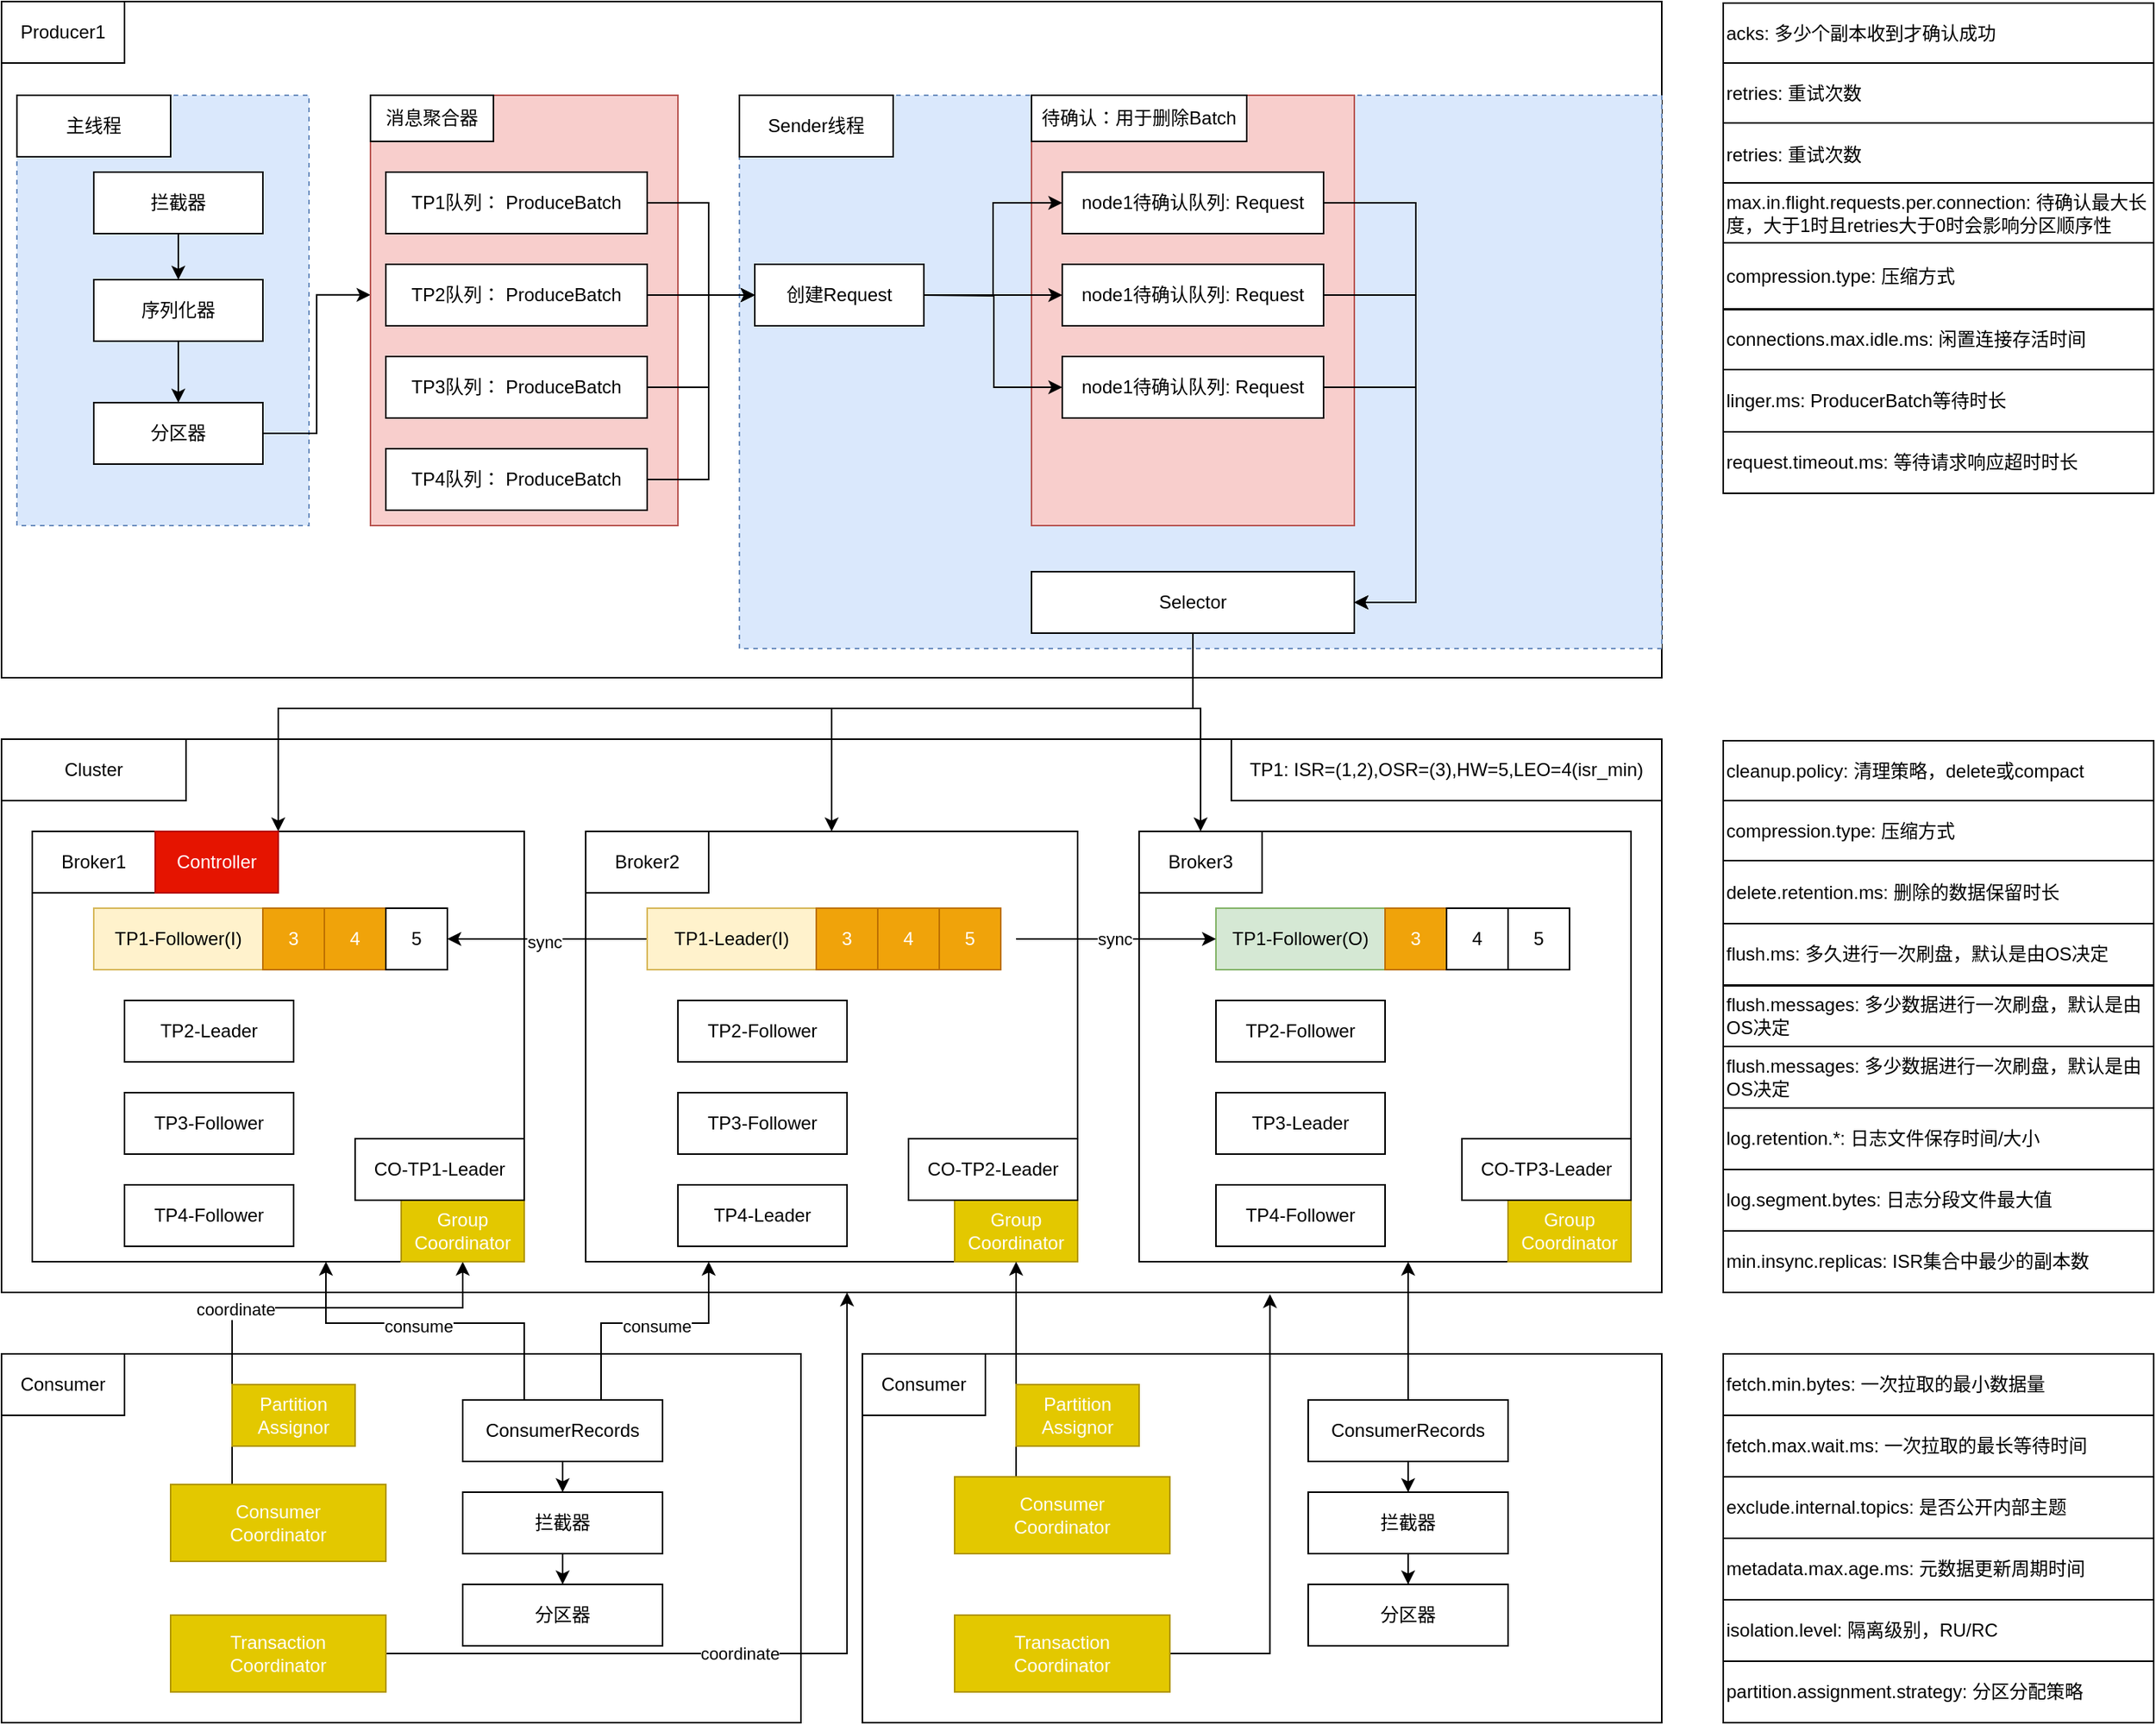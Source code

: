 <mxfile version="14.3.2" type="github">
  <diagram id="fw-UlmHIZEO9z2KH26Mo" name="第 1 页">
    <mxGraphModel dx="2860" dy="1131" grid="1" gridSize="10" guides="1" tooltips="1" connect="1" arrows="1" fold="1" page="1" pageScale="1" pageWidth="827" pageHeight="1169" math="0" shadow="0">
      <root>
        <mxCell id="0" />
        <mxCell id="1" parent="0" />
        <mxCell id="Mm7q6FhFy1PGKrhhCFDG-31" value="" style="rounded=0;whiteSpace=wrap;html=1;" vertex="1" parent="1">
          <mxGeometry x="-760" y="920" width="520" height="240" as="geometry" />
        </mxCell>
        <mxCell id="Le9utmZX3Mdmg1YGm_us-77" value="" style="rounded=0;whiteSpace=wrap;html=1;" parent="1" vertex="1">
          <mxGeometry x="-760" y="520" width="1080" height="360" as="geometry" />
        </mxCell>
        <mxCell id="Le9utmZX3Mdmg1YGm_us-78" value="Cluster" style="rounded=0;whiteSpace=wrap;html=1;" parent="1" vertex="1">
          <mxGeometry x="-760" y="520" width="120" height="40" as="geometry" />
        </mxCell>
        <mxCell id="Le9utmZX3Mdmg1YGm_us-4" value="" style="rounded=0;whiteSpace=wrap;html=1;" parent="1" vertex="1">
          <mxGeometry x="-760" y="40" width="1080" height="440" as="geometry" />
        </mxCell>
        <mxCell id="Le9utmZX3Mdmg1YGm_us-47" value="" style="rounded=0;whiteSpace=wrap;html=1;dashed=1;fillColor=#dae8fc;strokeColor=#6c8ebf;" parent="1" vertex="1">
          <mxGeometry x="-280" y="101" width="600" height="360" as="geometry" />
        </mxCell>
        <mxCell id="Le9utmZX3Mdmg1YGm_us-5" value="Producer1" style="rounded=0;whiteSpace=wrap;html=1;" parent="1" vertex="1">
          <mxGeometry x="-760" y="40" width="80" height="40" as="geometry" />
        </mxCell>
        <mxCell id="Mm7q6FhFy1PGKrhhCFDG-24" value="" style="edgeStyle=orthogonalEdgeStyle;rounded=0;orthogonalLoop=1;jettySize=auto;html=1;entryX=0.5;entryY=1;entryDx=0;entryDy=0;exitX=0.5;exitY=0;exitDx=0;exitDy=0;" edge="1" parent="1" source="Mm7q6FhFy1PGKrhhCFDG-23" target="Mm7q6FhFy1PGKrhhCFDG-19">
          <mxGeometry relative="1" as="geometry">
            <Array as="points">
              <mxPoint x="-610" y="890" />
              <mxPoint x="-460" y="890" />
            </Array>
          </mxGeometry>
        </mxCell>
        <mxCell id="Mm7q6FhFy1PGKrhhCFDG-29" value="coordinate" style="edgeLabel;html=1;align=center;verticalAlign=middle;resizable=0;points=[];" vertex="1" connectable="0" parent="Mm7q6FhFy1PGKrhhCFDG-24">
          <mxGeometry x="-0.111" y="-2" relative="1" as="geometry">
            <mxPoint as="offset" />
          </mxGeometry>
        </mxCell>
        <mxCell id="Le9utmZX3Mdmg1YGm_us-10" value="Consumer" style="rounded=0;whiteSpace=wrap;html=1;" parent="1" vertex="1">
          <mxGeometry x="-760" y="920" width="80" height="40" as="geometry" />
        </mxCell>
        <mxCell id="Le9utmZX3Mdmg1YGm_us-11" value="" style="rounded=0;whiteSpace=wrap;html=1;" parent="1" vertex="1">
          <mxGeometry x="-740" y="580" width="320" height="280" as="geometry" />
        </mxCell>
        <mxCell id="Le9utmZX3Mdmg1YGm_us-12" value="Broker1" style="rounded=0;whiteSpace=wrap;html=1;" parent="1" vertex="1">
          <mxGeometry x="-740" y="580" width="80" height="40" as="geometry" />
        </mxCell>
        <mxCell id="Le9utmZX3Mdmg1YGm_us-13" value="" style="rounded=0;whiteSpace=wrap;html=1;" parent="1" vertex="1">
          <mxGeometry x="-20" y="580" width="320" height="280" as="geometry" />
        </mxCell>
        <mxCell id="Le9utmZX3Mdmg1YGm_us-14" value="Broker3" style="rounded=0;whiteSpace=wrap;html=1;" parent="1" vertex="1">
          <mxGeometry x="-20" y="580" width="80" height="40" as="geometry" />
        </mxCell>
        <mxCell id="Le9utmZX3Mdmg1YGm_us-20" value="TP1-Follower(I)" style="rounded=0;whiteSpace=wrap;html=1;fillColor=#fff2cc;strokeColor=#d6b656;" parent="1" vertex="1">
          <mxGeometry x="-700" y="630" width="110" height="40" as="geometry" />
        </mxCell>
        <mxCell id="Le9utmZX3Mdmg1YGm_us-21" value="TP2-Leader" style="rounded=0;whiteSpace=wrap;html=1;" parent="1" vertex="1">
          <mxGeometry x="-680" y="690" width="110" height="40" as="geometry" />
        </mxCell>
        <mxCell id="Le9utmZX3Mdmg1YGm_us-22" value="TP3-Follower" style="rounded=0;whiteSpace=wrap;html=1;" parent="1" vertex="1">
          <mxGeometry x="-680" y="750" width="110" height="40" as="geometry" />
        </mxCell>
        <mxCell id="Le9utmZX3Mdmg1YGm_us-23" value="TP1-Follower(O)" style="rounded=0;whiteSpace=wrap;html=1;fillColor=#d5e8d4;strokeColor=#82b366;" parent="1" vertex="1">
          <mxGeometry x="30" y="630" width="110" height="40" as="geometry" />
        </mxCell>
        <mxCell id="Le9utmZX3Mdmg1YGm_us-24" value="TP2-Follower" style="rounded=0;whiteSpace=wrap;html=1;" parent="1" vertex="1">
          <mxGeometry x="30" y="690" width="110" height="40" as="geometry" />
        </mxCell>
        <mxCell id="Le9utmZX3Mdmg1YGm_us-25" value="TP3-Leader" style="rounded=0;whiteSpace=wrap;html=1;" parent="1" vertex="1">
          <mxGeometry x="30" y="750" width="110" height="40" as="geometry" />
        </mxCell>
        <mxCell id="Le9utmZX3Mdmg1YGm_us-26" value="" style="rounded=0;whiteSpace=wrap;html=1;dashed=1;fillColor=#dae8fc;strokeColor=#6c8ebf;" parent="1" vertex="1">
          <mxGeometry x="-750" y="101" width="190" height="280" as="geometry" />
        </mxCell>
        <mxCell id="Le9utmZX3Mdmg1YGm_us-27" value="主线程" style="rounded=0;whiteSpace=wrap;html=1;" parent="1" vertex="1">
          <mxGeometry x="-750" y="101" width="100" height="40" as="geometry" />
        </mxCell>
        <mxCell id="Le9utmZX3Mdmg1YGm_us-31" value="" style="edgeStyle=orthogonalEdgeStyle;rounded=0;orthogonalLoop=1;jettySize=auto;html=1;" parent="1" source="Le9utmZX3Mdmg1YGm_us-28" edge="1">
          <mxGeometry relative="1" as="geometry">
            <mxPoint x="-645" y="221" as="targetPoint" />
          </mxGeometry>
        </mxCell>
        <mxCell id="Le9utmZX3Mdmg1YGm_us-28" value="拦截器" style="rounded=0;whiteSpace=wrap;html=1;" parent="1" vertex="1">
          <mxGeometry x="-700" y="151" width="110" height="40" as="geometry" />
        </mxCell>
        <mxCell id="Le9utmZX3Mdmg1YGm_us-32" value="" style="edgeStyle=orthogonalEdgeStyle;rounded=0;orthogonalLoop=1;jettySize=auto;html=1;" parent="1" source="Le9utmZX3Mdmg1YGm_us-29" target="Le9utmZX3Mdmg1YGm_us-30" edge="1">
          <mxGeometry relative="1" as="geometry" />
        </mxCell>
        <mxCell id="Le9utmZX3Mdmg1YGm_us-29" value="序列化器" style="rounded=0;whiteSpace=wrap;html=1;" parent="1" vertex="1">
          <mxGeometry x="-700" y="221" width="110" height="40" as="geometry" />
        </mxCell>
        <mxCell id="Le9utmZX3Mdmg1YGm_us-42" value="" style="edgeStyle=orthogonalEdgeStyle;rounded=0;orthogonalLoop=1;jettySize=auto;html=1;entryX=0;entryY=0.464;entryDx=0;entryDy=0;entryPerimeter=0;" parent="1" source="Le9utmZX3Mdmg1YGm_us-30" target="Le9utmZX3Mdmg1YGm_us-37" edge="1">
          <mxGeometry relative="1" as="geometry" />
        </mxCell>
        <mxCell id="Le9utmZX3Mdmg1YGm_us-30" value="分区器" style="rounded=0;whiteSpace=wrap;html=1;" parent="1" vertex="1">
          <mxGeometry x="-700" y="301" width="110" height="40" as="geometry" />
        </mxCell>
        <mxCell id="Le9utmZX3Mdmg1YGm_us-37" value="" style="rounded=0;whiteSpace=wrap;html=1;fillColor=#f8cecc;strokeColor=#b85450;" parent="1" vertex="1">
          <mxGeometry x="-520" y="101" width="200" height="280" as="geometry" />
        </mxCell>
        <mxCell id="Le9utmZX3Mdmg1YGm_us-56" value="" style="edgeStyle=orthogonalEdgeStyle;rounded=0;orthogonalLoop=1;jettySize=auto;html=1;" parent="1" source="Le9utmZX3Mdmg1YGm_us-38" target="Le9utmZX3Mdmg1YGm_us-55" edge="1">
          <mxGeometry relative="1" as="geometry">
            <Array as="points">
              <mxPoint x="-300" y="171" />
              <mxPoint x="-300" y="231" />
            </Array>
          </mxGeometry>
        </mxCell>
        <mxCell id="Le9utmZX3Mdmg1YGm_us-38" value="TP1队列： ProduceBatch" style="rounded=0;whiteSpace=wrap;html=1;" parent="1" vertex="1">
          <mxGeometry x="-510" y="151" width="170" height="40" as="geometry" />
        </mxCell>
        <mxCell id="Le9utmZX3Mdmg1YGm_us-41" value="消息聚合器" style="rounded=0;whiteSpace=wrap;html=1;" parent="1" vertex="1">
          <mxGeometry x="-520" y="101" width="80" height="30" as="geometry" />
        </mxCell>
        <mxCell id="Le9utmZX3Mdmg1YGm_us-57" value="" style="edgeStyle=orthogonalEdgeStyle;rounded=0;orthogonalLoop=1;jettySize=auto;html=1;" parent="1" source="Le9utmZX3Mdmg1YGm_us-43" target="Le9utmZX3Mdmg1YGm_us-55" edge="1">
          <mxGeometry relative="1" as="geometry">
            <Array as="points">
              <mxPoint x="-280" y="231" />
              <mxPoint x="-280" y="231" />
            </Array>
          </mxGeometry>
        </mxCell>
        <mxCell id="Le9utmZX3Mdmg1YGm_us-43" value="TP2队列： ProduceBatch" style="rounded=0;whiteSpace=wrap;html=1;" parent="1" vertex="1">
          <mxGeometry x="-510" y="211" width="170" height="40" as="geometry" />
        </mxCell>
        <mxCell id="Le9utmZX3Mdmg1YGm_us-58" value="" style="edgeStyle=orthogonalEdgeStyle;rounded=0;orthogonalLoop=1;jettySize=auto;html=1;" parent="1" source="Le9utmZX3Mdmg1YGm_us-44" target="Le9utmZX3Mdmg1YGm_us-55" edge="1">
          <mxGeometry relative="1" as="geometry">
            <Array as="points">
              <mxPoint x="-300" y="291" />
              <mxPoint x="-300" y="231" />
            </Array>
          </mxGeometry>
        </mxCell>
        <mxCell id="Le9utmZX3Mdmg1YGm_us-44" value="TP3队列： ProduceBatch" style="rounded=0;whiteSpace=wrap;html=1;" parent="1" vertex="1">
          <mxGeometry x="-510" y="271" width="170" height="40" as="geometry" />
        </mxCell>
        <mxCell id="Le9utmZX3Mdmg1YGm_us-48" value="" style="rounded=0;whiteSpace=wrap;html=1;fillColor=#f8cecc;strokeColor=#b85450;" parent="1" vertex="1">
          <mxGeometry x="-90" y="101" width="210" height="280" as="geometry" />
        </mxCell>
        <mxCell id="Le9utmZX3Mdmg1YGm_us-74" value="" style="edgeStyle=orthogonalEdgeStyle;rounded=0;orthogonalLoop=1;jettySize=auto;html=1;" parent="1" source="Le9utmZX3Mdmg1YGm_us-49" target="Le9utmZX3Mdmg1YGm_us-72" edge="1">
          <mxGeometry relative="1" as="geometry">
            <mxPoint x="205" y="171" as="targetPoint" />
            <Array as="points">
              <mxPoint x="160" y="171" />
              <mxPoint x="160" y="431" />
            </Array>
          </mxGeometry>
        </mxCell>
        <mxCell id="Le9utmZX3Mdmg1YGm_us-49" value="node1待确认队列: Request" style="rounded=0;whiteSpace=wrap;html=1;" parent="1" vertex="1">
          <mxGeometry x="-70" y="151" width="170" height="40" as="geometry" />
        </mxCell>
        <mxCell id="Le9utmZX3Mdmg1YGm_us-50" value="node1待确认队列: Request" style="rounded=0;whiteSpace=wrap;html=1;" parent="1" vertex="1">
          <mxGeometry x="-70" y="211" width="170" height="40" as="geometry" />
        </mxCell>
        <mxCell id="Le9utmZX3Mdmg1YGm_us-51" value="node1待确认队列: Request" style="rounded=0;whiteSpace=wrap;html=1;" parent="1" vertex="1">
          <mxGeometry x="-70" y="271" width="170" height="40" as="geometry" />
        </mxCell>
        <mxCell id="Le9utmZX3Mdmg1YGm_us-52" value="待确认：用于删除Batch" style="rounded=0;whiteSpace=wrap;html=1;" parent="1" vertex="1">
          <mxGeometry x="-90" y="101" width="140" height="30" as="geometry" />
        </mxCell>
        <mxCell id="Le9utmZX3Mdmg1YGm_us-53" value="Sender线程" style="rounded=0;whiteSpace=wrap;html=1;" parent="1" vertex="1">
          <mxGeometry x="-280" y="101" width="100" height="40" as="geometry" />
        </mxCell>
        <mxCell id="Le9utmZX3Mdmg1YGm_us-68" value="" style="edgeStyle=orthogonalEdgeStyle;rounded=0;orthogonalLoop=1;jettySize=auto;html=1;entryX=0;entryY=0.5;entryDx=0;entryDy=0;" parent="1" source="Le9utmZX3Mdmg1YGm_us-55" target="Le9utmZX3Mdmg1YGm_us-49" edge="1">
          <mxGeometry relative="1" as="geometry">
            <mxPoint x="-85" y="231" as="targetPoint" />
          </mxGeometry>
        </mxCell>
        <mxCell id="Le9utmZX3Mdmg1YGm_us-55" value="创建Request" style="rounded=0;whiteSpace=wrap;html=1;" parent="1" vertex="1">
          <mxGeometry x="-270" y="211" width="110" height="40" as="geometry" />
        </mxCell>
        <mxCell id="Le9utmZX3Mdmg1YGm_us-69" value="" style="edgeStyle=orthogonalEdgeStyle;rounded=0;orthogonalLoop=1;jettySize=auto;html=1;entryX=0;entryY=0.5;entryDx=0;entryDy=0;exitX=1;exitY=0.5;exitDx=0;exitDy=0;" parent="1" source="Le9utmZX3Mdmg1YGm_us-55" target="Le9utmZX3Mdmg1YGm_us-50" edge="1">
          <mxGeometry relative="1" as="geometry">
            <mxPoint x="-150" y="241" as="sourcePoint" />
            <mxPoint x="30" y="181" as="targetPoint" />
          </mxGeometry>
        </mxCell>
        <mxCell id="Le9utmZX3Mdmg1YGm_us-70" value="" style="edgeStyle=orthogonalEdgeStyle;rounded=0;orthogonalLoop=1;jettySize=auto;html=1;entryX=0;entryY=0.5;entryDx=0;entryDy=0;fontStyle=1" parent="1" target="Le9utmZX3Mdmg1YGm_us-51" edge="1">
          <mxGeometry relative="1" as="geometry">
            <mxPoint x="-160" y="231" as="sourcePoint" />
            <mxPoint x="40" y="191" as="targetPoint" />
          </mxGeometry>
        </mxCell>
        <mxCell id="Mm7q6FhFy1PGKrhhCFDG-12" value="" style="edgeStyle=orthogonalEdgeStyle;rounded=0;orthogonalLoop=1;jettySize=auto;html=1;entryX=0.5;entryY=0;entryDx=0;entryDy=0;" edge="1" parent="1" source="Le9utmZX3Mdmg1YGm_us-72" target="Le9utmZX3Mdmg1YGm_us-14">
          <mxGeometry relative="1" as="geometry">
            <Array as="points">
              <mxPoint x="15" y="500" />
              <mxPoint x="20" y="500" />
            </Array>
          </mxGeometry>
        </mxCell>
        <mxCell id="Le9utmZX3Mdmg1YGm_us-72" value="Selector" style="rounded=0;whiteSpace=wrap;html=1;" parent="1" vertex="1">
          <mxGeometry x="-90" y="411" width="210" height="40" as="geometry" />
        </mxCell>
        <mxCell id="Le9utmZX3Mdmg1YGm_us-75" value="" style="edgeStyle=orthogonalEdgeStyle;rounded=0;orthogonalLoop=1;jettySize=auto;html=1;" parent="1" source="Le9utmZX3Mdmg1YGm_us-50" edge="1">
          <mxGeometry relative="1" as="geometry">
            <mxPoint x="110" y="181" as="sourcePoint" />
            <mxPoint x="120" y="431" as="targetPoint" />
            <Array as="points">
              <mxPoint x="160" y="231" />
              <mxPoint x="160" y="431" />
            </Array>
          </mxGeometry>
        </mxCell>
        <mxCell id="Le9utmZX3Mdmg1YGm_us-76" value="" style="edgeStyle=orthogonalEdgeStyle;rounded=0;orthogonalLoop=1;jettySize=auto;html=1;exitX=1;exitY=0.5;exitDx=0;exitDy=0;entryX=1;entryY=0.5;entryDx=0;entryDy=0;" parent="1" source="Le9utmZX3Mdmg1YGm_us-51" target="Le9utmZX3Mdmg1YGm_us-72" edge="1">
          <mxGeometry relative="1" as="geometry">
            <mxPoint x="120" y="191" as="sourcePoint" />
            <mxPoint x="70" y="431" as="targetPoint" />
            <Array as="points">
              <mxPoint x="160" y="291" />
              <mxPoint x="160" y="431" />
            </Array>
          </mxGeometry>
        </mxCell>
        <mxCell id="Le9utmZX3Mdmg1YGm_us-84" value="TP4队列： ProduceBatch" style="rounded=0;whiteSpace=wrap;html=1;" parent="1" vertex="1">
          <mxGeometry x="-510" y="331" width="170" height="40" as="geometry" />
        </mxCell>
        <mxCell id="Le9utmZX3Mdmg1YGm_us-87" value="" style="edgeStyle=orthogonalEdgeStyle;rounded=0;orthogonalLoop=1;jettySize=auto;html=1;exitX=1;exitY=0.5;exitDx=0;exitDy=0;entryX=0;entryY=0.5;entryDx=0;entryDy=0;" parent="1" source="Le9utmZX3Mdmg1YGm_us-84" target="Le9utmZX3Mdmg1YGm_us-55" edge="1">
          <mxGeometry relative="1" as="geometry">
            <mxPoint x="-330" y="301" as="sourcePoint" />
            <mxPoint x="-260" y="241" as="targetPoint" />
            <Array as="points">
              <mxPoint x="-300" y="351" />
              <mxPoint x="-300" y="231" />
            </Array>
          </mxGeometry>
        </mxCell>
        <mxCell id="Le9utmZX3Mdmg1YGm_us-88" value="TP4-Follower" style="rounded=0;whiteSpace=wrap;html=1;" parent="1" vertex="1">
          <mxGeometry x="-680" y="810" width="110" height="40" as="geometry" />
        </mxCell>
        <mxCell id="Le9utmZX3Mdmg1YGm_us-89" value="TP4-Follower" style="rounded=0;whiteSpace=wrap;html=1;" parent="1" vertex="1">
          <mxGeometry x="30" y="810" width="110" height="40" as="geometry" />
        </mxCell>
        <mxCell id="Le9utmZX3Mdmg1YGm_us-90" value="" style="rounded=0;whiteSpace=wrap;html=1;" parent="1" vertex="1">
          <mxGeometry x="-380" y="580" width="320" height="280" as="geometry" />
        </mxCell>
        <mxCell id="Le9utmZX3Mdmg1YGm_us-91" value="TP4-Leader" style="rounded=0;whiteSpace=wrap;html=1;" parent="1" vertex="1">
          <mxGeometry x="-320" y="810" width="110" height="40" as="geometry" />
        </mxCell>
        <mxCell id="Le9utmZX3Mdmg1YGm_us-97" value="" style="edgeStyle=orthogonalEdgeStyle;rounded=0;orthogonalLoop=1;jettySize=auto;html=1;" parent="1" edge="1">
          <mxGeometry relative="1" as="geometry">
            <mxPoint x="30" y="650" as="targetPoint" />
            <mxPoint x="-100" y="650" as="sourcePoint" />
          </mxGeometry>
        </mxCell>
        <mxCell id="Le9utmZX3Mdmg1YGm_us-98" value="sync" style="edgeLabel;html=1;align=center;verticalAlign=middle;resizable=0;points=[];" parent="Le9utmZX3Mdmg1YGm_us-97" vertex="1" connectable="0">
          <mxGeometry x="-0.018" relative="1" as="geometry">
            <mxPoint as="offset" />
          </mxGeometry>
        </mxCell>
        <mxCell id="Le9utmZX3Mdmg1YGm_us-100" value="" style="edgeStyle=orthogonalEdgeStyle;rounded=0;orthogonalLoop=1;jettySize=auto;html=1;entryX=1;entryY=0.5;entryDx=0;entryDy=0;" parent="1" source="Le9utmZX3Mdmg1YGm_us-92" target="Mm7q6FhFy1PGKrhhCFDG-4" edge="1">
          <mxGeometry relative="1" as="geometry">
            <mxPoint x="-480" y="650" as="targetPoint" />
          </mxGeometry>
        </mxCell>
        <mxCell id="Le9utmZX3Mdmg1YGm_us-101" value="sync" style="edgeLabel;html=1;align=center;verticalAlign=middle;resizable=0;points=[];" parent="Le9utmZX3Mdmg1YGm_us-100" vertex="1" connectable="0">
          <mxGeometry x="0.033" y="2" relative="1" as="geometry">
            <mxPoint as="offset" />
          </mxGeometry>
        </mxCell>
        <mxCell id="Le9utmZX3Mdmg1YGm_us-92" value="TP1-Leader(I)" style="rounded=0;whiteSpace=wrap;html=1;fillColor=#fff2cc;strokeColor=#d6b656;" parent="1" vertex="1">
          <mxGeometry x="-340" y="630" width="110" height="40" as="geometry" />
        </mxCell>
        <mxCell id="Le9utmZX3Mdmg1YGm_us-93" value="Broker2" style="rounded=0;whiteSpace=wrap;html=1;" parent="1" vertex="1">
          <mxGeometry x="-380" y="580" width="80" height="40" as="geometry" />
        </mxCell>
        <mxCell id="Le9utmZX3Mdmg1YGm_us-94" value="TP2-Follower" style="rounded=0;whiteSpace=wrap;html=1;" parent="1" vertex="1">
          <mxGeometry x="-320" y="690" width="110" height="40" as="geometry" />
        </mxCell>
        <mxCell id="Le9utmZX3Mdmg1YGm_us-95" value="TP3-Follower" style="rounded=0;whiteSpace=wrap;html=1;" parent="1" vertex="1">
          <mxGeometry x="-320" y="750" width="110" height="40" as="geometry" />
        </mxCell>
        <mxCell id="Mm7q6FhFy1PGKrhhCFDG-1" value="TP1: ISR=(1,2),OSR=(3),HW=5,LEO=4(isr_min)" style="rounded=0;whiteSpace=wrap;html=1;" vertex="1" parent="1">
          <mxGeometry x="40" y="520" width="280" height="40" as="geometry" />
        </mxCell>
        <mxCell id="Mm7q6FhFy1PGKrhhCFDG-2" value="3" style="rounded=0;whiteSpace=wrap;html=1;fillColor=#f0a30a;strokeColor=#BD7000;fontColor=#ffffff;" vertex="1" parent="1">
          <mxGeometry x="-590" y="630" width="40" height="40" as="geometry" />
        </mxCell>
        <mxCell id="Mm7q6FhFy1PGKrhhCFDG-3" value="4" style="rounded=0;whiteSpace=wrap;html=1;fillColor=#f0a30a;strokeColor=#BD7000;fontColor=#ffffff;" vertex="1" parent="1">
          <mxGeometry x="-550" y="630" width="40" height="40" as="geometry" />
        </mxCell>
        <mxCell id="Mm7q6FhFy1PGKrhhCFDG-4" value="5" style="rounded=0;whiteSpace=wrap;html=1;" vertex="1" parent="1">
          <mxGeometry x="-510" y="630" width="40" height="40" as="geometry" />
        </mxCell>
        <mxCell id="Mm7q6FhFy1PGKrhhCFDG-6" value="5" style="rounded=0;whiteSpace=wrap;html=1;fillColor=#f0a30a;strokeColor=#BD7000;fontColor=#ffffff;" vertex="1" parent="1">
          <mxGeometry x="-150" y="630" width="40" height="40" as="geometry" />
        </mxCell>
        <mxCell id="Mm7q6FhFy1PGKrhhCFDG-7" value="4" style="rounded=0;whiteSpace=wrap;html=1;fillColor=#f0a30a;strokeColor=#BD7000;fontColor=#ffffff;" vertex="1" parent="1">
          <mxGeometry x="-190" y="630" width="40" height="40" as="geometry" />
        </mxCell>
        <mxCell id="Mm7q6FhFy1PGKrhhCFDG-8" value="3" style="rounded=0;whiteSpace=wrap;html=1;fillColor=#f0a30a;strokeColor=#BD7000;fontColor=#ffffff;" vertex="1" parent="1">
          <mxGeometry x="-230" y="630" width="40" height="40" as="geometry" />
        </mxCell>
        <mxCell id="Mm7q6FhFy1PGKrhhCFDG-9" value="3" style="rounded=0;whiteSpace=wrap;html=1;fillColor=#f0a30a;strokeColor=#BD7000;fontColor=#ffffff;" vertex="1" parent="1">
          <mxGeometry x="140" y="630" width="40" height="40" as="geometry" />
        </mxCell>
        <mxCell id="Mm7q6FhFy1PGKrhhCFDG-10" value="5" style="rounded=0;whiteSpace=wrap;html=1;" vertex="1" parent="1">
          <mxGeometry x="220" y="630" width="40" height="40" as="geometry" />
        </mxCell>
        <mxCell id="Mm7q6FhFy1PGKrhhCFDG-11" value="4" style="rounded=0;whiteSpace=wrap;html=1;" vertex="1" parent="1">
          <mxGeometry x="180" y="630" width="40" height="40" as="geometry" />
        </mxCell>
        <mxCell id="Mm7q6FhFy1PGKrhhCFDG-13" value="" style="edgeStyle=orthogonalEdgeStyle;rounded=0;orthogonalLoop=1;jettySize=auto;html=1;exitX=0.5;exitY=1;exitDx=0;exitDy=0;" edge="1" parent="1" source="Le9utmZX3Mdmg1YGm_us-72" target="Le9utmZX3Mdmg1YGm_us-90">
          <mxGeometry relative="1" as="geometry">
            <mxPoint x="25" y="480" as="sourcePoint" />
            <mxPoint x="30" y="590" as="targetPoint" />
            <Array as="points">
              <mxPoint x="15" y="500" />
              <mxPoint x="-220" y="500" />
            </Array>
          </mxGeometry>
        </mxCell>
        <mxCell id="Mm7q6FhFy1PGKrhhCFDG-14" value="" style="edgeStyle=orthogonalEdgeStyle;rounded=0;orthogonalLoop=1;jettySize=auto;html=1;exitX=0.5;exitY=1;exitDx=0;exitDy=0;entryX=0.5;entryY=0;entryDx=0;entryDy=0;" edge="1" parent="1" source="Le9utmZX3Mdmg1YGm_us-72" target="Le9utmZX3Mdmg1YGm_us-11">
          <mxGeometry relative="1" as="geometry">
            <mxPoint x="25" y="480" as="sourcePoint" />
            <mxPoint x="-210" y="590" as="targetPoint" />
            <Array as="points">
              <mxPoint x="15" y="500" />
              <mxPoint x="-580" y="500" />
            </Array>
          </mxGeometry>
        </mxCell>
        <mxCell id="Mm7q6FhFy1PGKrhhCFDG-18" value="Controller" style="rounded=0;whiteSpace=wrap;html=1;fillColor=#e51400;strokeColor=#B20000;fontColor=#ffffff;" vertex="1" parent="1">
          <mxGeometry x="-660" y="580" width="80" height="40" as="geometry" />
        </mxCell>
        <mxCell id="Mm7q6FhFy1PGKrhhCFDG-19" value="Group&lt;br&gt;Coordinator" style="rounded=0;whiteSpace=wrap;html=1;fillColor=#e3c800;strokeColor=#B09500;fontColor=#ffffff;" vertex="1" parent="1">
          <mxGeometry x="-500" y="820" width="80" height="40" as="geometry" />
        </mxCell>
        <mxCell id="Mm7q6FhFy1PGKrhhCFDG-20" value="Group&lt;br&gt;Coordinator" style="rounded=0;whiteSpace=wrap;html=1;fillColor=#e3c800;strokeColor=#B09500;fontColor=#ffffff;" vertex="1" parent="1">
          <mxGeometry x="220" y="820" width="80" height="40" as="geometry" />
        </mxCell>
        <mxCell id="Mm7q6FhFy1PGKrhhCFDG-21" value="Group&lt;br&gt;Coordinator" style="rounded=0;whiteSpace=wrap;html=1;fillColor=#e3c800;strokeColor=#B09500;fontColor=#ffffff;" vertex="1" parent="1">
          <mxGeometry x="-140" y="820" width="80" height="40" as="geometry" />
        </mxCell>
        <mxCell id="Mm7q6FhFy1PGKrhhCFDG-23" value="Consumer&lt;br&gt;Coordinator" style="rounded=0;whiteSpace=wrap;html=1;fillColor=#e3c800;strokeColor=#B09500;fontColor=#ffffff;" vertex="1" parent="1">
          <mxGeometry x="-650" y="1005" width="140" height="50" as="geometry" />
        </mxCell>
        <mxCell id="Mm7q6FhFy1PGKrhhCFDG-26" value="CO-TP1-Leader" style="rounded=0;whiteSpace=wrap;html=1;" vertex="1" parent="1">
          <mxGeometry x="-530" y="780" width="110" height="40" as="geometry" />
        </mxCell>
        <mxCell id="Mm7q6FhFy1PGKrhhCFDG-27" value="CO-TP2-Leader" style="rounded=0;whiteSpace=wrap;html=1;" vertex="1" parent="1">
          <mxGeometry x="-170" y="780" width="110" height="40" as="geometry" />
        </mxCell>
        <mxCell id="Mm7q6FhFy1PGKrhhCFDG-28" value="CO-TP3-Leader" style="rounded=0;whiteSpace=wrap;html=1;" vertex="1" parent="1">
          <mxGeometry x="190" y="780" width="110" height="40" as="geometry" />
        </mxCell>
        <mxCell id="Mm7q6FhFy1PGKrhhCFDG-38" value="" style="edgeStyle=orthogonalEdgeStyle;rounded=0;orthogonalLoop=1;jettySize=auto;html=1;endArrow=classic;endFill=1;entryX=0.597;entryY=1;entryDx=0;entryDy=0;entryPerimeter=0;exitX=0.25;exitY=0;exitDx=0;exitDy=0;" edge="1" parent="1" source="Mm7q6FhFy1PGKrhhCFDG-41" target="Le9utmZX3Mdmg1YGm_us-11">
          <mxGeometry relative="1" as="geometry">
            <mxPoint x="-480" y="1020" as="sourcePoint" />
            <mxPoint x="-255" y="870" as="targetPoint" />
            <Array as="points">
              <mxPoint x="-420" y="950" />
              <mxPoint x="-420" y="900" />
              <mxPoint x="-549" y="900" />
            </Array>
          </mxGeometry>
        </mxCell>
        <mxCell id="Mm7q6FhFy1PGKrhhCFDG-47" value="consume" style="edgeLabel;html=1;align=center;verticalAlign=middle;resizable=0;points=[];" vertex="1" connectable="0" parent="Mm7q6FhFy1PGKrhhCFDG-38">
          <mxGeometry x="0.116" y="2" relative="1" as="geometry">
            <mxPoint as="offset" />
          </mxGeometry>
        </mxCell>
        <mxCell id="Mm7q6FhFy1PGKrhhCFDG-57" value="" style="edgeStyle=orthogonalEdgeStyle;rounded=0;orthogonalLoop=1;jettySize=auto;html=1;endArrow=classic;endFill=1;entryX=0.5;entryY=0;entryDx=0;entryDy=0;" edge="1" parent="1" source="Mm7q6FhFy1PGKrhhCFDG-41" target="Mm7q6FhFy1PGKrhhCFDG-51">
          <mxGeometry relative="1" as="geometry" />
        </mxCell>
        <mxCell id="Mm7q6FhFy1PGKrhhCFDG-41" value="ConsumerRecords" style="rounded=0;whiteSpace=wrap;html=1;" vertex="1" parent="1">
          <mxGeometry x="-460" y="950" width="130" height="40" as="geometry" />
        </mxCell>
        <mxCell id="Mm7q6FhFy1PGKrhhCFDG-42" value="" style="edgeStyle=orthogonalEdgeStyle;rounded=0;orthogonalLoop=1;jettySize=auto;html=1;endArrow=classic;endFill=1;entryX=0.25;entryY=1;entryDx=0;entryDy=0;exitX=0.75;exitY=0;exitDx=0;exitDy=0;" edge="1" parent="1" source="Mm7q6FhFy1PGKrhhCFDG-41" target="Le9utmZX3Mdmg1YGm_us-90">
          <mxGeometry relative="1" as="geometry">
            <mxPoint x="-467.5" y="1130" as="sourcePoint" />
            <mxPoint x="-538.96" y="870" as="targetPoint" />
            <Array as="points">
              <mxPoint x="-370" y="950" />
              <mxPoint x="-370" y="900" />
              <mxPoint x="-300" y="900" />
            </Array>
          </mxGeometry>
        </mxCell>
        <mxCell id="Mm7q6FhFy1PGKrhhCFDG-46" value="consume" style="edgeLabel;html=1;align=center;verticalAlign=middle;resizable=0;points=[];" vertex="1" connectable="0" parent="Mm7q6FhFy1PGKrhhCFDG-42">
          <mxGeometry x="0.101" y="-2" relative="1" as="geometry">
            <mxPoint x="1" as="offset" />
          </mxGeometry>
        </mxCell>
        <mxCell id="Mm7q6FhFy1PGKrhhCFDG-54" value="" style="edgeStyle=orthogonalEdgeStyle;rounded=0;orthogonalLoop=1;jettySize=auto;html=1;endArrow=classic;endFill=1;" edge="1" parent="1" source="Mm7q6FhFy1PGKrhhCFDG-51" target="Mm7q6FhFy1PGKrhhCFDG-52">
          <mxGeometry relative="1" as="geometry" />
        </mxCell>
        <mxCell id="Mm7q6FhFy1PGKrhhCFDG-51" value="拦截器" style="rounded=0;whiteSpace=wrap;html=1;" vertex="1" parent="1">
          <mxGeometry x="-460" y="1010" width="130" height="40" as="geometry" />
        </mxCell>
        <mxCell id="Mm7q6FhFy1PGKrhhCFDG-52" value="分区器" style="rounded=0;whiteSpace=wrap;html=1;" vertex="1" parent="1">
          <mxGeometry x="-460" y="1070" width="130" height="40" as="geometry" />
        </mxCell>
        <mxCell id="Mm7q6FhFy1PGKrhhCFDG-55" value="" style="rounded=0;whiteSpace=wrap;html=1;" vertex="1" parent="1">
          <mxGeometry x="-200" y="920" width="520" height="240" as="geometry" />
        </mxCell>
        <mxCell id="Mm7q6FhFy1PGKrhhCFDG-61" value="" style="edgeStyle=orthogonalEdgeStyle;rounded=0;orthogonalLoop=1;jettySize=auto;html=1;endArrow=classic;endFill=1;" edge="1" parent="1" source="Mm7q6FhFy1PGKrhhCFDG-58" target="Mm7q6FhFy1PGKrhhCFDG-59">
          <mxGeometry relative="1" as="geometry" />
        </mxCell>
        <mxCell id="Mm7q6FhFy1PGKrhhCFDG-67" value="" style="edgeStyle=orthogonalEdgeStyle;rounded=0;orthogonalLoop=1;jettySize=auto;html=1;endArrow=classic;endFill=1;" edge="1" parent="1" source="Mm7q6FhFy1PGKrhhCFDG-58">
          <mxGeometry relative="1" as="geometry">
            <mxPoint x="155" y="860" as="targetPoint" />
            <Array as="points">
              <mxPoint x="155" y="860" />
            </Array>
          </mxGeometry>
        </mxCell>
        <mxCell id="Mm7q6FhFy1PGKrhhCFDG-58" value="ConsumerRecords" style="rounded=0;whiteSpace=wrap;html=1;" vertex="1" parent="1">
          <mxGeometry x="90" y="950" width="130" height="40" as="geometry" />
        </mxCell>
        <mxCell id="Mm7q6FhFy1PGKrhhCFDG-63" value="" style="edgeStyle=orthogonalEdgeStyle;rounded=0;orthogonalLoop=1;jettySize=auto;html=1;endArrow=classic;endFill=1;" edge="1" parent="1" source="Mm7q6FhFy1PGKrhhCFDG-59" target="Mm7q6FhFy1PGKrhhCFDG-62">
          <mxGeometry relative="1" as="geometry" />
        </mxCell>
        <mxCell id="Mm7q6FhFy1PGKrhhCFDG-59" value="拦截器" style="rounded=0;whiteSpace=wrap;html=1;" vertex="1" parent="1">
          <mxGeometry x="90" y="1010" width="130" height="40" as="geometry" />
        </mxCell>
        <mxCell id="Mm7q6FhFy1PGKrhhCFDG-62" value="分区器" style="rounded=0;whiteSpace=wrap;html=1;" vertex="1" parent="1">
          <mxGeometry x="90" y="1070" width="130" height="40" as="geometry" />
        </mxCell>
        <mxCell id="Mm7q6FhFy1PGKrhhCFDG-66" value="" style="edgeStyle=orthogonalEdgeStyle;rounded=0;orthogonalLoop=1;jettySize=auto;html=1;endArrow=classic;endFill=1;entryX=0.5;entryY=1;entryDx=0;entryDy=0;" edge="1" parent="1" source="Mm7q6FhFy1PGKrhhCFDG-64" target="Mm7q6FhFy1PGKrhhCFDG-21">
          <mxGeometry relative="1" as="geometry">
            <mxPoint x="-70" y="905" as="targetPoint" />
            <Array as="points">
              <mxPoint x="-100" y="950" />
              <mxPoint x="-100" y="950" />
            </Array>
          </mxGeometry>
        </mxCell>
        <mxCell id="Mm7q6FhFy1PGKrhhCFDG-64" value="Consumer&lt;br&gt;Coordinator" style="rounded=0;whiteSpace=wrap;html=1;fillColor=#e3c800;strokeColor=#B09500;fontColor=#ffffff;" vertex="1" parent="1">
          <mxGeometry x="-140" y="1000" width="140" height="50" as="geometry" />
        </mxCell>
        <mxCell id="Mm7q6FhFy1PGKrhhCFDG-68" value="Consumer" style="rounded=0;whiteSpace=wrap;html=1;" vertex="1" parent="1">
          <mxGeometry x="-200" y="920" width="80" height="40" as="geometry" />
        </mxCell>
        <mxCell id="Mm7q6FhFy1PGKrhhCFDG-69" value="" style="rounded=0;whiteSpace=wrap;html=1;" vertex="1" parent="1">
          <mxGeometry x="360" y="41" width="280" height="319" as="geometry" />
        </mxCell>
        <mxCell id="Mm7q6FhFy1PGKrhhCFDG-71" value="" style="rounded=0;whiteSpace=wrap;html=1;" vertex="1" parent="1">
          <mxGeometry x="360" y="521" width="280" height="359" as="geometry" />
        </mxCell>
        <mxCell id="Mm7q6FhFy1PGKrhhCFDG-72" value="" style="rounded=0;whiteSpace=wrap;html=1;" vertex="1" parent="1">
          <mxGeometry x="360" y="920" width="280" height="240" as="geometry" />
        </mxCell>
        <mxCell id="Mm7q6FhFy1PGKrhhCFDG-73" value="acks: 多少个副本收到才确认成功" style="rounded=0;whiteSpace=wrap;html=1;align=left;" vertex="1" parent="1">
          <mxGeometry x="360" y="41" width="280" height="39" as="geometry" />
        </mxCell>
        <mxCell id="Mm7q6FhFy1PGKrhhCFDG-74" value="retries: 重试次数" style="rounded=0;whiteSpace=wrap;html=1;align=left;" vertex="1" parent="1">
          <mxGeometry x="360" y="80" width="280" height="39" as="geometry" />
        </mxCell>
        <mxCell id="Mm7q6FhFy1PGKrhhCFDG-75" value="retries: 重试次数" style="rounded=0;whiteSpace=wrap;html=1;align=left;" vertex="1" parent="1">
          <mxGeometry x="360" y="119" width="280" height="41" as="geometry" />
        </mxCell>
        <mxCell id="Mm7q6FhFy1PGKrhhCFDG-76" value="max.in.flight.requests.per.connection: 待确认最大长度，大于1时且retries大于0时会影响分区顺序性" style="rounded=0;whiteSpace=wrap;html=1;align=left;" vertex="1" parent="1">
          <mxGeometry x="360" y="158" width="280" height="39" as="geometry" />
        </mxCell>
        <mxCell id="Mm7q6FhFy1PGKrhhCFDG-78" value="compression.type: 压缩方式" style="rounded=0;whiteSpace=wrap;html=1;align=left;" vertex="1" parent="1">
          <mxGeometry x="360" y="197" width="280" height="43" as="geometry" />
        </mxCell>
        <mxCell id="Mm7q6FhFy1PGKrhhCFDG-79" value="connections.max.idle.ms: 闲置连接存活时间" style="rounded=0;whiteSpace=wrap;html=1;align=left;" vertex="1" parent="1">
          <mxGeometry x="360" y="240.5" width="280" height="39.5" as="geometry" />
        </mxCell>
        <mxCell id="Mm7q6FhFy1PGKrhhCFDG-80" value="linger.ms: ProducerBatch等待时长" style="rounded=0;whiteSpace=wrap;html=1;align=left;" vertex="1" parent="1">
          <mxGeometry x="360" y="279.5" width="280" height="40.5" as="geometry" />
        </mxCell>
        <mxCell id="Mm7q6FhFy1PGKrhhCFDG-81" value="request.timeout.ms: 等待请求响应超时时长" style="rounded=0;whiteSpace=wrap;html=1;align=left;" vertex="1" parent="1">
          <mxGeometry x="360" y="320" width="280" height="40" as="geometry" />
        </mxCell>
        <mxCell id="Mm7q6FhFy1PGKrhhCFDG-82" value="cleanup.policy: 清理策略，delete或compact" style="rounded=0;whiteSpace=wrap;html=1;align=left;" vertex="1" parent="1">
          <mxGeometry x="360" y="521" width="280" height="39" as="geometry" />
        </mxCell>
        <mxCell id="Mm7q6FhFy1PGKrhhCFDG-83" value="compression.type: 压缩方式" style="rounded=0;whiteSpace=wrap;html=1;align=left;" vertex="1" parent="1">
          <mxGeometry x="360" y="560" width="280" height="39" as="geometry" />
        </mxCell>
        <mxCell id="Mm7q6FhFy1PGKrhhCFDG-84" value="delete.retention.ms: 删除的数据保留时长" style="rounded=0;whiteSpace=wrap;html=1;align=left;" vertex="1" parent="1">
          <mxGeometry x="360" y="599" width="280" height="41" as="geometry" />
        </mxCell>
        <mxCell id="Mm7q6FhFy1PGKrhhCFDG-85" value="flush.messages: 多少数据进行一次刷盘，默认是由OS决定" style="rounded=0;whiteSpace=wrap;html=1;align=left;" vertex="1" parent="1">
          <mxGeometry x="360" y="680.5" width="280" height="39.5" as="geometry" />
        </mxCell>
        <mxCell id="Mm7q6FhFy1PGKrhhCFDG-86" value="flush.ms: 多久进行一次刷盘，默认是由OS决定" style="rounded=0;whiteSpace=wrap;html=1;align=left;" vertex="1" parent="1">
          <mxGeometry x="360" y="640" width="280" height="40" as="geometry" />
        </mxCell>
        <mxCell id="Mm7q6FhFy1PGKrhhCFDG-87" value="flush.messages: 多少数据进行一次刷盘，默认是由OS决定" style="rounded=0;whiteSpace=wrap;html=1;align=left;" vertex="1" parent="1">
          <mxGeometry x="360" y="720" width="280" height="40" as="geometry" />
        </mxCell>
        <mxCell id="Mm7q6FhFy1PGKrhhCFDG-88" value="Partition&lt;br&gt;Assignor" style="rounded=0;whiteSpace=wrap;html=1;fillColor=#e3c800;strokeColor=#B09500;fontColor=#ffffff;" vertex="1" parent="1">
          <mxGeometry x="-610" y="940" width="80" height="40" as="geometry" />
        </mxCell>
        <mxCell id="Mm7q6FhFy1PGKrhhCFDG-90" value="fetch.min.bytes: 一次拉取的最小数据量" style="rounded=0;whiteSpace=wrap;html=1;align=left;" vertex="1" parent="1">
          <mxGeometry x="360" y="920" width="280" height="40" as="geometry" />
        </mxCell>
        <mxCell id="Mm7q6FhFy1PGKrhhCFDG-91" value="log.retention.*: 日志文件保存时间/大小" style="rounded=0;whiteSpace=wrap;html=1;align=left;" vertex="1" parent="1">
          <mxGeometry x="360" y="760" width="280" height="40" as="geometry" />
        </mxCell>
        <mxCell id="Mm7q6FhFy1PGKrhhCFDG-92" value="log.segment.bytes: 日志分段文件最大值" style="rounded=0;whiteSpace=wrap;html=1;align=left;" vertex="1" parent="1">
          <mxGeometry x="360" y="800" width="280" height="40" as="geometry" />
        </mxCell>
        <mxCell id="Mm7q6FhFy1PGKrhhCFDG-93" value="min.insync.replicas: ISR集合中最少的副本数" style="rounded=0;whiteSpace=wrap;html=1;align=left;" vertex="1" parent="1">
          <mxGeometry x="360" y="840" width="280" height="40" as="geometry" />
        </mxCell>
        <mxCell id="Mm7q6FhFy1PGKrhhCFDG-94" value="Partition&lt;br&gt;Assignor" style="rounded=0;whiteSpace=wrap;html=1;fillColor=#e3c800;strokeColor=#B09500;fontColor=#ffffff;" vertex="1" parent="1">
          <mxGeometry x="-100" y="940" width="80" height="40" as="geometry" />
        </mxCell>
        <mxCell id="Mm7q6FhFy1PGKrhhCFDG-95" value="fetch.max.wait.ms: 一次拉取的最长等待时间" style="rounded=0;whiteSpace=wrap;html=1;align=left;" vertex="1" parent="1">
          <mxGeometry x="360" y="960" width="280" height="40" as="geometry" />
        </mxCell>
        <mxCell id="Mm7q6FhFy1PGKrhhCFDG-96" value="exclude.internal.topics: 是否公开内部主题" style="rounded=0;whiteSpace=wrap;html=1;align=left;" vertex="1" parent="1">
          <mxGeometry x="360" y="1000" width="280" height="40" as="geometry" />
        </mxCell>
        <mxCell id="Mm7q6FhFy1PGKrhhCFDG-97" value="metadata.max.age.ms: 元数据更新周期时间" style="rounded=0;whiteSpace=wrap;html=1;align=left;" vertex="1" parent="1">
          <mxGeometry x="360" y="1040" width="280" height="40" as="geometry" />
        </mxCell>
        <mxCell id="Mm7q6FhFy1PGKrhhCFDG-98" value="isolation.level: 隔离级别，RU/RC" style="rounded=0;whiteSpace=wrap;html=1;align=left;" vertex="1" parent="1">
          <mxGeometry x="360" y="1080" width="280" height="40" as="geometry" />
        </mxCell>
        <mxCell id="Mm7q6FhFy1PGKrhhCFDG-99" value="partition.assignment.strategy: 分区分配策略" style="rounded=0;whiteSpace=wrap;html=1;align=left;" vertex="1" parent="1">
          <mxGeometry x="360" y="1120" width="280" height="40" as="geometry" />
        </mxCell>
        <mxCell id="Mm7q6FhFy1PGKrhhCFDG-102" value="" style="edgeStyle=orthogonalEdgeStyle;rounded=0;orthogonalLoop=1;jettySize=auto;html=1;endArrow=classic;endFill=1;" edge="1" parent="1" source="Mm7q6FhFy1PGKrhhCFDG-100" target="Le9utmZX3Mdmg1YGm_us-77">
          <mxGeometry relative="1" as="geometry">
            <mxPoint x="-210" y="882" as="targetPoint" />
            <Array as="points">
              <mxPoint x="-210" y="1115" />
            </Array>
          </mxGeometry>
        </mxCell>
        <mxCell id="Mm7q6FhFy1PGKrhhCFDG-103" value="coordinate" style="edgeLabel;html=1;align=center;verticalAlign=middle;resizable=0;points=[];" vertex="1" connectable="0" parent="Mm7q6FhFy1PGKrhhCFDG-102">
          <mxGeometry x="-0.099" y="1" relative="1" as="geometry">
            <mxPoint x="-11" y="1" as="offset" />
          </mxGeometry>
        </mxCell>
        <mxCell id="Mm7q6FhFy1PGKrhhCFDG-100" value="Transaction&lt;br&gt;Coordinator" style="rounded=0;whiteSpace=wrap;html=1;fillColor=#e3c800;strokeColor=#B09500;fontColor=#ffffff;" vertex="1" parent="1">
          <mxGeometry x="-650" y="1090" width="140" height="50" as="geometry" />
        </mxCell>
        <mxCell id="Mm7q6FhFy1PGKrhhCFDG-105" value="" style="edgeStyle=orthogonalEdgeStyle;rounded=0;orthogonalLoop=1;jettySize=auto;html=1;endArrow=classic;endFill=1;entryX=0.764;entryY=1.003;entryDx=0;entryDy=0;entryPerimeter=0;" edge="1" parent="1" source="Mm7q6FhFy1PGKrhhCFDG-104" target="Le9utmZX3Mdmg1YGm_us-77">
          <mxGeometry relative="1" as="geometry">
            <Array as="points">
              <mxPoint x="65" y="1115" />
            </Array>
          </mxGeometry>
        </mxCell>
        <mxCell id="Mm7q6FhFy1PGKrhhCFDG-104" value="Transaction&lt;br&gt;Coordinator" style="rounded=0;whiteSpace=wrap;html=1;fillColor=#e3c800;strokeColor=#B09500;fontColor=#ffffff;" vertex="1" parent="1">
          <mxGeometry x="-140" y="1090" width="140" height="50" as="geometry" />
        </mxCell>
      </root>
    </mxGraphModel>
  </diagram>
</mxfile>
